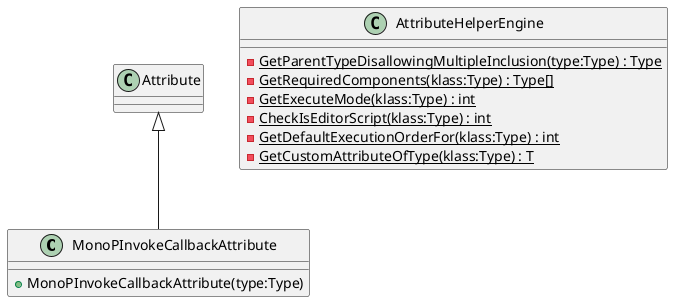 @startuml
class MonoPInvokeCallbackAttribute {
    + MonoPInvokeCallbackAttribute(type:Type)
}
class AttributeHelperEngine {
    {static} - GetParentTypeDisallowingMultipleInclusion(type:Type) : Type
    {static} - GetRequiredComponents(klass:Type) : Type[]
    {static} - GetExecuteMode(klass:Type) : int
    {static} - CheckIsEditorScript(klass:Type) : int
    {static} - GetDefaultExecutionOrderFor(klass:Type) : int
    {static} - GetCustomAttributeOfType(klass:Type) : T
}
Attribute <|-- MonoPInvokeCallbackAttribute
@enduml
